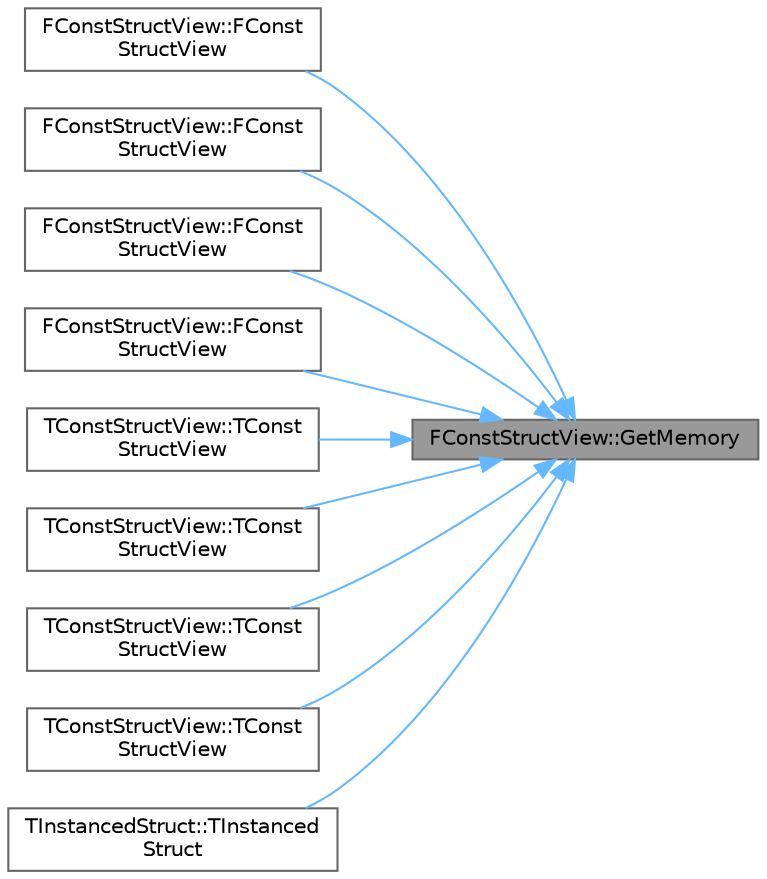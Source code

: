digraph "FConstStructView::GetMemory"
{
 // INTERACTIVE_SVG=YES
 // LATEX_PDF_SIZE
  bgcolor="transparent";
  edge [fontname=Helvetica,fontsize=10,labelfontname=Helvetica,labelfontsize=10];
  node [fontname=Helvetica,fontsize=10,shape=box,height=0.2,width=0.4];
  rankdir="RL";
  Node1 [id="Node000001",label="FConstStructView::GetMemory",height=0.2,width=0.4,color="gray40", fillcolor="grey60", style="filled", fontcolor="black",tooltip="Returns const pointer to struct memory."];
  Node1 -> Node2 [id="edge1_Node000001_Node000002",dir="back",color="steelblue1",style="solid",tooltip=" "];
  Node2 [id="Node000002",label="FConstStructView::FConst\lStructView",height=0.2,width=0.4,color="grey40", fillcolor="white", style="filled",URL="$de/d57/structFConstStructView.html#a9ea937a5d4f54072b99ea3c20149a1de",tooltip=" "];
  Node1 -> Node3 [id="edge2_Node000001_Node000003",dir="back",color="steelblue1",style="solid",tooltip=" "];
  Node3 [id="Node000003",label="FConstStructView::FConst\lStructView",height=0.2,width=0.4,color="grey40", fillcolor="white", style="filled",URL="$de/d57/structFConstStructView.html#aa5ef95a8dde1eb07af0a1ace91b7aa90",tooltip=" "];
  Node1 -> Node4 [id="edge3_Node000001_Node000004",dir="back",color="steelblue1",style="solid",tooltip=" "];
  Node4 [id="Node000004",label="FConstStructView::FConst\lStructView",height=0.2,width=0.4,color="grey40", fillcolor="white", style="filled",URL="$de/d57/structFConstStructView.html#aa1c6bdce3120dfc14b13aeacfaacc00d",tooltip=" "];
  Node1 -> Node5 [id="edge4_Node000001_Node000005",dir="back",color="steelblue1",style="solid",tooltip=" "];
  Node5 [id="Node000005",label="FConstStructView::FConst\lStructView",height=0.2,width=0.4,color="grey40", fillcolor="white", style="filled",URL="$de/d57/structFConstStructView.html#ad755047bad3109c8ffe53219d541851c",tooltip=" "];
  Node1 -> Node6 [id="edge5_Node000001_Node000006",dir="back",color="steelblue1",style="solid",tooltip=" "];
  Node6 [id="Node000006",label="TConstStructView::TConst\lStructView",height=0.2,width=0.4,color="grey40", fillcolor="white", style="filled",URL="$d3/db1/structTConstStructView.html#a0db758c8382fa0540aac1e935d9c420a",tooltip=" "];
  Node1 -> Node7 [id="edge6_Node000001_Node000007",dir="back",color="steelblue1",style="solid",tooltip=" "];
  Node7 [id="Node000007",label="TConstStructView::TConst\lStructView",height=0.2,width=0.4,color="grey40", fillcolor="white", style="filled",URL="$d3/db1/structTConstStructView.html#a455f65badb1e03ab17a1c7419cd77a33",tooltip=" "];
  Node1 -> Node8 [id="edge7_Node000001_Node000008",dir="back",color="steelblue1",style="solid",tooltip=" "];
  Node8 [id="Node000008",label="TConstStructView::TConst\lStructView",height=0.2,width=0.4,color="grey40", fillcolor="white", style="filled",URL="$d3/db1/structTConstStructView.html#a545a43099d5b5908631d56f1981a5c86",tooltip=" "];
  Node1 -> Node9 [id="edge8_Node000001_Node000009",dir="back",color="steelblue1",style="solid",tooltip=" "];
  Node9 [id="Node000009",label="TConstStructView::TConst\lStructView",height=0.2,width=0.4,color="grey40", fillcolor="white", style="filled",URL="$d3/db1/structTConstStructView.html#a78e0a249053e880d0b67c3ce1affbc5f",tooltip=" "];
  Node1 -> Node10 [id="edge9_Node000001_Node000010",dir="back",color="steelblue1",style="solid",tooltip=" "];
  Node10 [id="Node000010",label="TInstancedStruct::TInstanced\lStruct",height=0.2,width=0.4,color="grey40", fillcolor="white", style="filled",URL="$d8/df7/structTInstancedStruct.html#a40163dfb1f844f944838df3cd2ac0d75",tooltip="This constructor is explicit to avoid accidentally converting struct views to instanced structs (whic..."];
}
